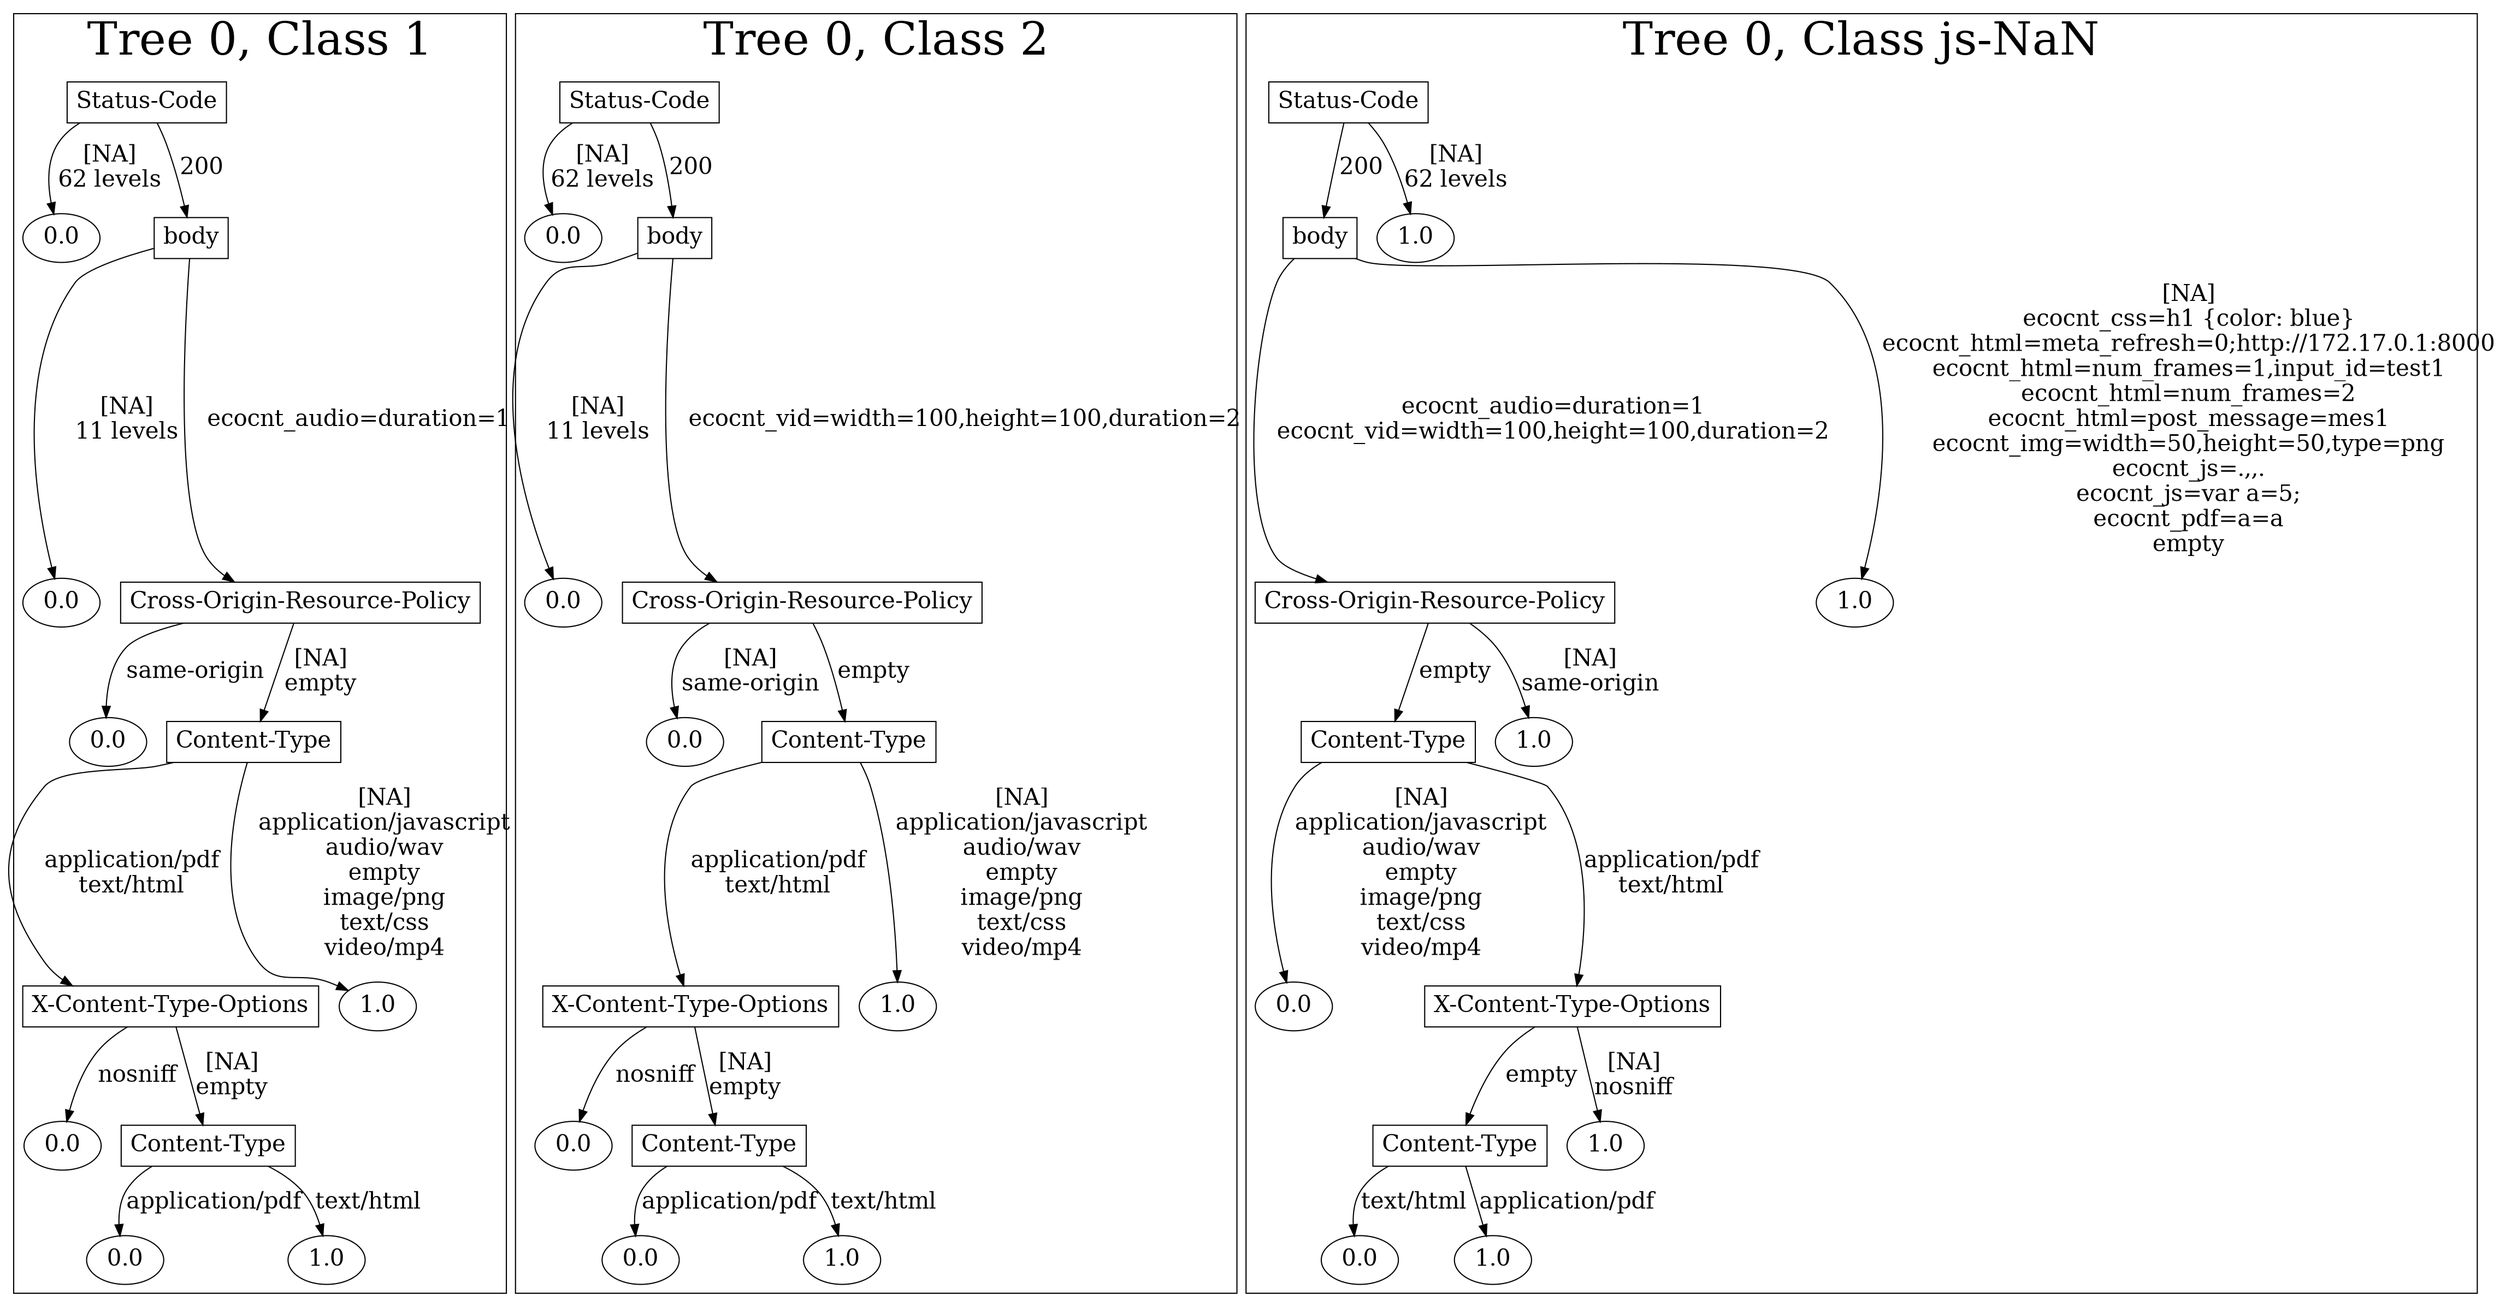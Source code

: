 /*
Generated by:
    http://https://github.com/h2oai/h2o-3/tree/master/h2o-genmodel/src/main/java/hex/genmodel/tools/PrintMojo.java
*/

/*
On a mac:

$ brew install graphviz
$ dot -Tpng file.gv -o file.png
$ open file.png
*/

digraph G {

subgraph cluster_0 {
/* Nodes */

/* Level 0 */
{
"SG_0_Node_0" [shape=box, fontsize=20, label="Status-Code"]
}

/* Level 1 */
{
"SG_0_Node_6" [fontsize=20, label="0.0"]
"SG_0_Node_1" [shape=box, fontsize=20, label="body"]
}

/* Level 2 */
{
"SG_0_Node_7" [fontsize=20, label="0.0"]
"SG_0_Node_2" [shape=box, fontsize=20, label="Cross-Origin-Resource-Policy"]
}

/* Level 3 */
{
"SG_0_Node_8" [fontsize=20, label="0.0"]
"SG_0_Node_3" [shape=box, fontsize=20, label="Content-Type"]
}

/* Level 4 */
{
"SG_0_Node_4" [shape=box, fontsize=20, label="X-Content-Type-Options"]
"SG_0_Node_9" [fontsize=20, label="1.0"]
}

/* Level 5 */
{
"SG_0_Node_10" [fontsize=20, label="0.0"]
"SG_0_Node_5" [shape=box, fontsize=20, label="Content-Type"]
}

/* Level 6 */
{
"SG_0_Node_11" [fontsize=20, label="0.0"]
"SG_0_Node_12" [fontsize=20, label="1.0"]
}

/* Edges */
"SG_0_Node_0" -> "SG_0_Node_6" [fontsize=20, label="[NA]
62 levels
"]
"SG_0_Node_0" -> "SG_0_Node_1" [fontsize=20, label="200
"]
"SG_0_Node_1" -> "SG_0_Node_7" [fontsize=20, label="[NA]
11 levels
"]
"SG_0_Node_1" -> "SG_0_Node_2" [fontsize=20, label="ecocnt_audio=duration=1
"]
"SG_0_Node_2" -> "SG_0_Node_8" [fontsize=20, label="same-origin
"]
"SG_0_Node_2" -> "SG_0_Node_3" [fontsize=20, label="[NA]
empty
"]
"SG_0_Node_3" -> "SG_0_Node_4" [fontsize=20, label="application/pdf
text/html
"]
"SG_0_Node_3" -> "SG_0_Node_9" [fontsize=20, label="[NA]
application/javascript
audio/wav
empty
image/png
text/css
video/mp4
"]
"SG_0_Node_4" -> "SG_0_Node_10" [fontsize=20, label="nosniff
"]
"SG_0_Node_4" -> "SG_0_Node_5" [fontsize=20, label="[NA]
empty
"]
"SG_0_Node_5" -> "SG_0_Node_11" [fontsize=20, label="application/pdf
"]
"SG_0_Node_5" -> "SG_0_Node_12" [fontsize=20, label="text/html
"]

fontsize=40
label="Tree 0, Class 1"
}

subgraph cluster_1 {
/* Nodes */

/* Level 0 */
{
"SG_1_Node_0" [shape=box, fontsize=20, label="Status-Code"]
}

/* Level 1 */
{
"SG_1_Node_6" [fontsize=20, label="0.0"]
"SG_1_Node_1" [shape=box, fontsize=20, label="body"]
}

/* Level 2 */
{
"SG_1_Node_7" [fontsize=20, label="0.0"]
"SG_1_Node_2" [shape=box, fontsize=20, label="Cross-Origin-Resource-Policy"]
}

/* Level 3 */
{
"SG_1_Node_8" [fontsize=20, label="0.0"]
"SG_1_Node_3" [shape=box, fontsize=20, label="Content-Type"]
}

/* Level 4 */
{
"SG_1_Node_4" [shape=box, fontsize=20, label="X-Content-Type-Options"]
"SG_1_Node_9" [fontsize=20, label="1.0"]
}

/* Level 5 */
{
"SG_1_Node_10" [fontsize=20, label="0.0"]
"SG_1_Node_5" [shape=box, fontsize=20, label="Content-Type"]
}

/* Level 6 */
{
"SG_1_Node_11" [fontsize=20, label="0.0"]
"SG_1_Node_12" [fontsize=20, label="1.0"]
}

/* Edges */
"SG_1_Node_0" -> "SG_1_Node_6" [fontsize=20, label="[NA]
62 levels
"]
"SG_1_Node_0" -> "SG_1_Node_1" [fontsize=20, label="200
"]
"SG_1_Node_1" -> "SG_1_Node_7" [fontsize=20, label="[NA]
11 levels
"]
"SG_1_Node_1" -> "SG_1_Node_2" [fontsize=20, label="ecocnt_vid=width=100,height=100,duration=2
"]
"SG_1_Node_2" -> "SG_1_Node_8" [fontsize=20, label="[NA]
same-origin
"]
"SG_1_Node_2" -> "SG_1_Node_3" [fontsize=20, label="empty
"]
"SG_1_Node_3" -> "SG_1_Node_4" [fontsize=20, label="application/pdf
text/html
"]
"SG_1_Node_3" -> "SG_1_Node_9" [fontsize=20, label="[NA]
application/javascript
audio/wav
empty
image/png
text/css
video/mp4
"]
"SG_1_Node_4" -> "SG_1_Node_10" [fontsize=20, label="nosniff
"]
"SG_1_Node_4" -> "SG_1_Node_5" [fontsize=20, label="[NA]
empty
"]
"SG_1_Node_5" -> "SG_1_Node_11" [fontsize=20, label="application/pdf
"]
"SG_1_Node_5" -> "SG_1_Node_12" [fontsize=20, label="text/html
"]

fontsize=40
label="Tree 0, Class 2"
}

subgraph cluster_2 {
/* Nodes */

/* Level 0 */
{
"SG_2_Node_0" [shape=box, fontsize=20, label="Status-Code"]
}

/* Level 1 */
{
"SG_2_Node_1" [shape=box, fontsize=20, label="body"]
"SG_2_Node_6" [fontsize=20, label="1.0"]
}

/* Level 2 */
{
"SG_2_Node_2" [shape=box, fontsize=20, label="Cross-Origin-Resource-Policy"]
"SG_2_Node_7" [fontsize=20, label="1.0"]
}

/* Level 3 */
{
"SG_2_Node_3" [shape=box, fontsize=20, label="Content-Type"]
"SG_2_Node_8" [fontsize=20, label="1.0"]
}

/* Level 4 */
{
"SG_2_Node_9" [fontsize=20, label="0.0"]
"SG_2_Node_4" [shape=box, fontsize=20, label="X-Content-Type-Options"]
}

/* Level 5 */
{
"SG_2_Node_5" [shape=box, fontsize=20, label="Content-Type"]
"SG_2_Node_10" [fontsize=20, label="1.0"]
}

/* Level 6 */
{
"SG_2_Node_11" [fontsize=20, label="0.0"]
"SG_2_Node_12" [fontsize=20, label="1.0"]
}

/* Edges */
"SG_2_Node_0" -> "SG_2_Node_1" [fontsize=20, label="200
"]
"SG_2_Node_0" -> "SG_2_Node_6" [fontsize=20, label="[NA]
62 levels
"]
"SG_2_Node_1" -> "SG_2_Node_2" [fontsize=20, label="ecocnt_audio=duration=1
ecocnt_vid=width=100,height=100,duration=2
"]
"SG_2_Node_1" -> "SG_2_Node_7" [fontsize=20, label="[NA]
ecocnt_css=h1 {color: blue}
ecocnt_html=meta_refresh=0;http://172.17.0.1:8000
ecocnt_html=num_frames=1,input_id=test1
ecocnt_html=num_frames=2
ecocnt_html=post_message=mes1
ecocnt_img=width=50,height=50,type=png
ecocnt_js=.,,.
ecocnt_js=var a=5;
ecocnt_pdf=a=a
empty
"]
"SG_2_Node_2" -> "SG_2_Node_3" [fontsize=20, label="empty
"]
"SG_2_Node_2" -> "SG_2_Node_8" [fontsize=20, label="[NA]
same-origin
"]
"SG_2_Node_3" -> "SG_2_Node_9" [fontsize=20, label="[NA]
application/javascript
audio/wav
empty
image/png
text/css
video/mp4
"]
"SG_2_Node_3" -> "SG_2_Node_4" [fontsize=20, label="application/pdf
text/html
"]
"SG_2_Node_4" -> "SG_2_Node_5" [fontsize=20, label="empty
"]
"SG_2_Node_4" -> "SG_2_Node_10" [fontsize=20, label="[NA]
nosniff
"]
"SG_2_Node_5" -> "SG_2_Node_11" [fontsize=20, label="text/html
"]
"SG_2_Node_5" -> "SG_2_Node_12" [fontsize=20, label="application/pdf
"]

fontsize=40
label="Tree 0, Class js-NaN"
}

}

